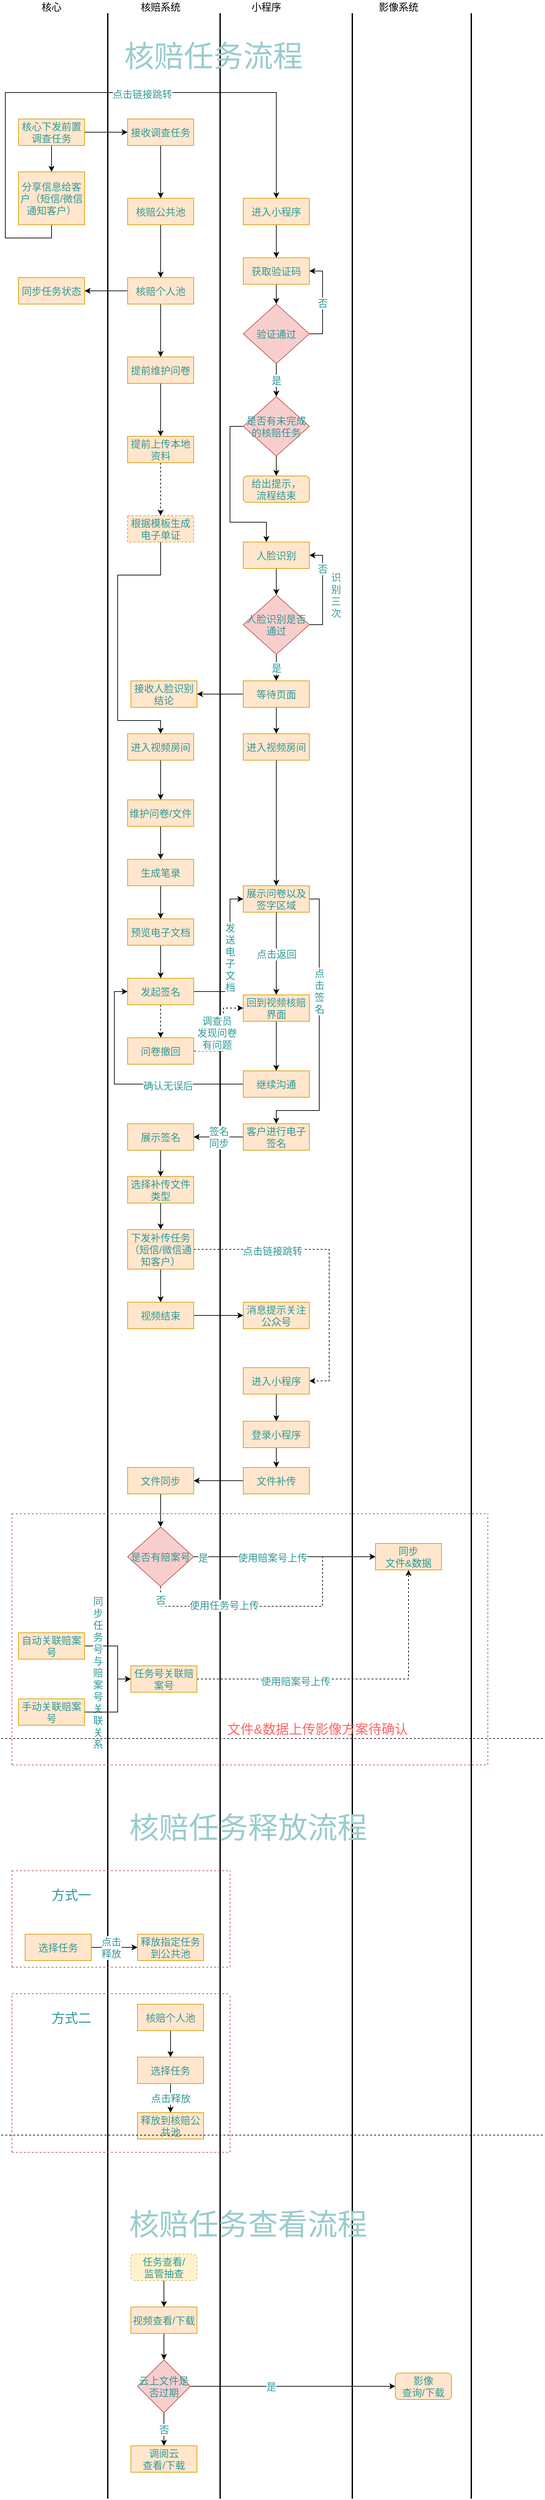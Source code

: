 <mxfile version="13.7.3" type="github">
  <diagram id="Ly79iw2SoE-7QhMTsozO" name="Page-1">
    <mxGraphModel dx="1038" dy="1749" grid="1" gridSize="10" guides="1" tooltips="1" connect="1" arrows="1" fold="1" page="1" pageScale="1" pageWidth="827" pageHeight="1169" math="0" shadow="0">
      <root>
        <mxCell id="0" />
        <mxCell id="1" parent="0" />
        <mxCell id="GM2yUsxoQzqP-vh9OmF--1" value="" style="line;strokeWidth=2;direction=south;html=1;" vertex="1" parent="1">
          <mxGeometry x="160" y="-920" width="10" height="3760" as="geometry" />
        </mxCell>
        <mxCell id="GM2yUsxoQzqP-vh9OmF--2" value="" style="line;strokeWidth=2;direction=south;html=1;" vertex="1" parent="1">
          <mxGeometry x="330" y="-920" width="10" height="3760" as="geometry" />
        </mxCell>
        <mxCell id="GM2yUsxoQzqP-vh9OmF--3" value="" style="line;strokeWidth=2;direction=south;html=1;" vertex="1" parent="1">
          <mxGeometry x="530" y="-920" width="10" height="3760" as="geometry" />
        </mxCell>
        <mxCell id="GM2yUsxoQzqP-vh9OmF--4" value="" style="line;strokeWidth=2;direction=south;html=1;" vertex="1" parent="1">
          <mxGeometry x="710" y="-920" width="10" height="3760" as="geometry" />
        </mxCell>
        <mxCell id="GM2yUsxoQzqP-vh9OmF--6" value="核心" style="text;html=1;strokeColor=none;fillColor=none;align=center;verticalAlign=middle;whiteSpace=wrap;rounded=0;fontSize=15;" vertex="1" parent="1">
          <mxGeometry x="60" y="-940" width="40" height="20" as="geometry" />
        </mxCell>
        <mxCell id="GM2yUsxoQzqP-vh9OmF--7" value="核赔系统" style="text;html=1;strokeColor=none;fillColor=none;align=center;verticalAlign=middle;whiteSpace=wrap;rounded=0;fontSize=15;" vertex="1" parent="1">
          <mxGeometry x="210" y="-940" width="70" height="20" as="geometry" />
        </mxCell>
        <mxCell id="GM2yUsxoQzqP-vh9OmF--8" value="小程序" style="text;html=1;strokeColor=none;fillColor=none;align=center;verticalAlign=middle;whiteSpace=wrap;rounded=0;fontSize=15;" vertex="1" parent="1">
          <mxGeometry x="370" y="-940" width="70" height="20" as="geometry" />
        </mxCell>
        <mxCell id="GM2yUsxoQzqP-vh9OmF--9" value="影像系统" style="text;html=1;strokeColor=none;fillColor=none;align=center;verticalAlign=middle;whiteSpace=wrap;rounded=0;fontSize=15;" vertex="1" parent="1">
          <mxGeometry x="570" y="-940" width="70" height="20" as="geometry" />
        </mxCell>
        <mxCell id="GM2yUsxoQzqP-vh9OmF--10" value="&lt;span style=&quot;font-size: 45px&quot;&gt;核赔任务流程&lt;/span&gt;" style="text;html=1;strokeColor=none;fillColor=none;align=center;verticalAlign=middle;whiteSpace=wrap;rounded=0;dashed=1;fontSize=15;fontColor=#99CCCC;" vertex="1" parent="1">
          <mxGeometry x="185" y="-900" width="280" height="90" as="geometry" />
        </mxCell>
        <mxCell id="GM2yUsxoQzqP-vh9OmF--14" style="edgeStyle=orthogonalEdgeStyle;rounded=0;orthogonalLoop=1;jettySize=auto;html=1;exitX=1;exitY=0.5;exitDx=0;exitDy=0;entryX=0;entryY=0.5;entryDx=0;entryDy=0;fontSize=15;" edge="1" parent="1" source="GM2yUsxoQzqP-vh9OmF--15" target="GM2yUsxoQzqP-vh9OmF--16">
          <mxGeometry relative="1" as="geometry" />
        </mxCell>
        <mxCell id="GM2yUsxoQzqP-vh9OmF--18" style="edgeStyle=orthogonalEdgeStyle;rounded=0;orthogonalLoop=1;jettySize=auto;html=1;exitX=0.5;exitY=1;exitDx=0;exitDy=0;" edge="1" parent="1" source="GM2yUsxoQzqP-vh9OmF--15">
          <mxGeometry relative="1" as="geometry">
            <mxPoint x="80" y="-680" as="targetPoint" />
          </mxGeometry>
        </mxCell>
        <mxCell id="GM2yUsxoQzqP-vh9OmF--15" value="核心下发前置调查任务" style="rounded=0;whiteSpace=wrap;html=1;fontSize=15;fillColor=#ffe6cc;strokeColor=#d79b00;labelBackgroundColor=none;fontColor=#339999;" vertex="1" parent="1">
          <mxGeometry x="30" y="-760" width="100" height="40" as="geometry" />
        </mxCell>
        <mxCell id="GM2yUsxoQzqP-vh9OmF--43" style="edgeStyle=orthogonalEdgeStyle;rounded=0;orthogonalLoop=1;jettySize=auto;html=1;exitX=0.5;exitY=1;exitDx=0;exitDy=0;entryX=0.5;entryY=0;entryDx=0;entryDy=0;fontSize=15;fontColor=#339999;" edge="1" parent="1" source="GM2yUsxoQzqP-vh9OmF--16" target="GM2yUsxoQzqP-vh9OmF--42">
          <mxGeometry relative="1" as="geometry" />
        </mxCell>
        <mxCell id="GM2yUsxoQzqP-vh9OmF--16" value="接收调查任务" style="rounded=0;whiteSpace=wrap;html=1;fontSize=15;fillColor=#ffe6cc;strokeColor=#d79b00;fontColor=#339999;" vertex="1" parent="1">
          <mxGeometry x="195" y="-760" width="100" height="40" as="geometry" />
        </mxCell>
        <mxCell id="GM2yUsxoQzqP-vh9OmF--95" style="edgeStyle=orthogonalEdgeStyle;rounded=0;orthogonalLoop=1;jettySize=auto;html=1;exitX=0.5;exitY=1;exitDx=0;exitDy=0;entryX=0.5;entryY=0;entryDx=0;entryDy=0;fontSize=15;fontColor=#339999;" edge="1" parent="1" source="GM2yUsxoQzqP-vh9OmF--19" target="GM2yUsxoQzqP-vh9OmF--20">
          <mxGeometry relative="1" as="geometry">
            <Array as="points">
              <mxPoint x="80" y="-580" />
              <mxPoint x="10" y="-580" />
              <mxPoint x="10" y="-800" />
              <mxPoint x="420" y="-800" />
            </Array>
          </mxGeometry>
        </mxCell>
        <mxCell id="GM2yUsxoQzqP-vh9OmF--98" value="点击链接跳转" style="edgeLabel;html=1;align=center;verticalAlign=middle;resizable=0;points=[];fontSize=15;fontColor=#339999;" vertex="1" connectable="0" parent="GM2yUsxoQzqP-vh9OmF--95">
          <mxGeometry x="0.174" y="-2" relative="1" as="geometry">
            <mxPoint as="offset" />
          </mxGeometry>
        </mxCell>
        <mxCell id="GM2yUsxoQzqP-vh9OmF--19" value="分享信息给客户（短信/微信通知客户）" style="rounded=0;whiteSpace=wrap;html=1;fontSize=15;fillColor=#ffe6cc;strokeColor=#d79b00;labelBackgroundColor=none;fontColor=#339999;" vertex="1" parent="1">
          <mxGeometry x="30" y="-680" width="100" height="80" as="geometry" />
        </mxCell>
        <mxCell id="GM2yUsxoQzqP-vh9OmF--23" style="edgeStyle=orthogonalEdgeStyle;rounded=0;orthogonalLoop=1;jettySize=auto;html=1;exitX=0.5;exitY=1;exitDx=0;exitDy=0;entryX=0.5;entryY=0;entryDx=0;entryDy=0;fontColor=#339999;" edge="1" parent="1" source="GM2yUsxoQzqP-vh9OmF--20" target="GM2yUsxoQzqP-vh9OmF--22">
          <mxGeometry relative="1" as="geometry" />
        </mxCell>
        <mxCell id="GM2yUsxoQzqP-vh9OmF--20" value="进入小程序" style="rounded=0;whiteSpace=wrap;html=1;fontSize=15;fillColor=#ffe6cc;strokeColor=#d79b00;fontColor=#339999;" vertex="1" parent="1">
          <mxGeometry x="370" y="-640" width="100" height="40" as="geometry" />
        </mxCell>
        <mxCell id="GM2yUsxoQzqP-vh9OmF--25" style="edgeStyle=orthogonalEdgeStyle;rounded=0;orthogonalLoop=1;jettySize=auto;html=1;exitX=0.5;exitY=1;exitDx=0;exitDy=0;entryX=0.5;entryY=0;entryDx=0;entryDy=0;fontColor=#339999;" edge="1" parent="1" source="GM2yUsxoQzqP-vh9OmF--22" target="GM2yUsxoQzqP-vh9OmF--24">
          <mxGeometry relative="1" as="geometry" />
        </mxCell>
        <mxCell id="GM2yUsxoQzqP-vh9OmF--22" value="获取验证码" style="rounded=0;whiteSpace=wrap;html=1;fontSize=15;fillColor=#ffe6cc;strokeColor=#d79b00;fontColor=#339999;" vertex="1" parent="1">
          <mxGeometry x="370" y="-550" width="100" height="40" as="geometry" />
        </mxCell>
        <mxCell id="GM2yUsxoQzqP-vh9OmF--26" value="否" style="edgeStyle=orthogonalEdgeStyle;rounded=0;orthogonalLoop=1;jettySize=auto;html=1;exitX=1;exitY=0.5;exitDx=0;exitDy=0;entryX=1;entryY=0.5;entryDx=0;entryDy=0;fontColor=#339999;fontSize=15;" edge="1" parent="1" source="GM2yUsxoQzqP-vh9OmF--24" target="GM2yUsxoQzqP-vh9OmF--22">
          <mxGeometry relative="1" as="geometry" />
        </mxCell>
        <mxCell id="GM2yUsxoQzqP-vh9OmF--28" value="是" style="edgeStyle=orthogonalEdgeStyle;rounded=0;orthogonalLoop=1;jettySize=auto;html=1;exitX=0.5;exitY=1;exitDx=0;exitDy=0;fontSize=15;fontColor=#339999;" edge="1" parent="1" source="GM2yUsxoQzqP-vh9OmF--24" target="GM2yUsxoQzqP-vh9OmF--27">
          <mxGeometry relative="1" as="geometry" />
        </mxCell>
        <mxCell id="GM2yUsxoQzqP-vh9OmF--24" value="&lt;span style=&quot;font-size: 15px&quot;&gt;验证通过&lt;/span&gt;" style="rhombus;whiteSpace=wrap;html=1;fillColor=#f8cecc;strokeColor=#b85450;fontColor=#339999;" vertex="1" parent="1">
          <mxGeometry x="370" y="-480" width="100" height="90" as="geometry" />
        </mxCell>
        <mxCell id="GM2yUsxoQzqP-vh9OmF--32" style="edgeStyle=orthogonalEdgeStyle;rounded=0;orthogonalLoop=1;jettySize=auto;html=1;exitX=0.5;exitY=1;exitDx=0;exitDy=0;entryX=0.5;entryY=0;entryDx=0;entryDy=0;fontSize=15;fontColor=#339999;" edge="1" parent="1" source="GM2yUsxoQzqP-vh9OmF--27" target="GM2yUsxoQzqP-vh9OmF--31">
          <mxGeometry relative="1" as="geometry" />
        </mxCell>
        <mxCell id="GM2yUsxoQzqP-vh9OmF--34" style="edgeStyle=orthogonalEdgeStyle;rounded=0;orthogonalLoop=1;jettySize=auto;html=1;exitX=0;exitY=0.5;exitDx=0;exitDy=0;fontSize=15;fontColor=#339999;" edge="1" parent="1" source="GM2yUsxoQzqP-vh9OmF--27" target="GM2yUsxoQzqP-vh9OmF--33">
          <mxGeometry relative="1" as="geometry">
            <Array as="points">
              <mxPoint x="350" y="-295" />
              <mxPoint x="350" y="-150" />
              <mxPoint x="405" y="-150" />
            </Array>
          </mxGeometry>
        </mxCell>
        <mxCell id="GM2yUsxoQzqP-vh9OmF--27" value="&lt;span style=&quot;font-size: 15px&quot;&gt;是否有未完成的核赔任务&lt;/span&gt;" style="rhombus;whiteSpace=wrap;html=1;fillColor=#f8cecc;strokeColor=#b85450;fontColor=#339999;" vertex="1" parent="1">
          <mxGeometry x="370" y="-340" width="100" height="90" as="geometry" />
        </mxCell>
        <mxCell id="GM2yUsxoQzqP-vh9OmF--31" value="给出提示，&lt;br&gt;流程结束" style="rounded=1;whiteSpace=wrap;html=1;fontSize=15;fillColor=#ffe6cc;strokeColor=#d79b00;fontColor=#339999;" vertex="1" parent="1">
          <mxGeometry x="370" y="-220" width="100" height="40" as="geometry" />
        </mxCell>
        <mxCell id="GM2yUsxoQzqP-vh9OmF--37" style="edgeStyle=orthogonalEdgeStyle;rounded=0;orthogonalLoop=1;jettySize=auto;html=1;exitX=0.5;exitY=1;exitDx=0;exitDy=0;fontSize=15;fontColor=#339999;" edge="1" parent="1" source="GM2yUsxoQzqP-vh9OmF--33" target="GM2yUsxoQzqP-vh9OmF--35">
          <mxGeometry relative="1" as="geometry" />
        </mxCell>
        <mxCell id="GM2yUsxoQzqP-vh9OmF--33" value="人脸识别" style="rounded=0;whiteSpace=wrap;html=1;fontSize=15;fillColor=#ffe6cc;strokeColor=#d79b00;fontColor=#339999;" vertex="1" parent="1">
          <mxGeometry x="370" y="-120" width="100" height="40" as="geometry" />
        </mxCell>
        <mxCell id="GM2yUsxoQzqP-vh9OmF--36" value="识&lt;br&gt;别&lt;br&gt;三&lt;br&gt;次" style="edgeStyle=orthogonalEdgeStyle;rounded=0;orthogonalLoop=1;jettySize=auto;html=1;exitX=1;exitY=0.5;exitDx=0;exitDy=0;entryX=1;entryY=0.5;entryDx=0;entryDy=0;fontSize=15;fontColor=#339999;" edge="1" parent="1" source="GM2yUsxoQzqP-vh9OmF--35" target="GM2yUsxoQzqP-vh9OmF--33">
          <mxGeometry x="-0.103" y="-20" relative="1" as="geometry">
            <mxPoint as="offset" />
          </mxGeometry>
        </mxCell>
        <mxCell id="GM2yUsxoQzqP-vh9OmF--187" value="否" style="edgeLabel;html=1;align=center;verticalAlign=middle;resizable=0;points=[];fontSize=15;fontColor=#339999;" vertex="1" connectable="0" parent="GM2yUsxoQzqP-vh9OmF--36">
          <mxGeometry x="0.266" relative="1" as="geometry">
            <mxPoint y="-13" as="offset" />
          </mxGeometry>
        </mxCell>
        <mxCell id="GM2yUsxoQzqP-vh9OmF--39" value="是" style="edgeStyle=orthogonalEdgeStyle;rounded=0;orthogonalLoop=1;jettySize=auto;html=1;exitX=0.5;exitY=1;exitDx=0;exitDy=0;entryX=0.5;entryY=0;entryDx=0;entryDy=0;fontSize=15;fontColor=#339999;" edge="1" parent="1" source="GM2yUsxoQzqP-vh9OmF--35" target="GM2yUsxoQzqP-vh9OmF--38">
          <mxGeometry relative="1" as="geometry" />
        </mxCell>
        <mxCell id="GM2yUsxoQzqP-vh9OmF--35" value="&lt;span style=&quot;font-size: 15px&quot;&gt;人脸识别是否通过&lt;/span&gt;" style="rhombus;whiteSpace=wrap;html=1;fillColor=#f8cecc;strokeColor=#b85450;fontColor=#339999;" vertex="1" parent="1">
          <mxGeometry x="370" y="-40" width="100" height="90" as="geometry" />
        </mxCell>
        <mxCell id="GM2yUsxoQzqP-vh9OmF--41" style="edgeStyle=orthogonalEdgeStyle;rounded=0;orthogonalLoop=1;jettySize=auto;html=1;exitX=0.5;exitY=1;exitDx=0;exitDy=0;entryX=0.5;entryY=0;entryDx=0;entryDy=0;fontSize=15;fontColor=#339999;" edge="1" parent="1" source="GM2yUsxoQzqP-vh9OmF--38" target="GM2yUsxoQzqP-vh9OmF--40">
          <mxGeometry relative="1" as="geometry" />
        </mxCell>
        <mxCell id="GM2yUsxoQzqP-vh9OmF--189" style="edgeStyle=orthogonalEdgeStyle;rounded=0;orthogonalLoop=1;jettySize=auto;html=1;exitX=0;exitY=0.5;exitDx=0;exitDy=0;entryX=1;entryY=0.5;entryDx=0;entryDy=0;fontSize=15;fontColor=#339999;" edge="1" parent="1" source="GM2yUsxoQzqP-vh9OmF--38" target="GM2yUsxoQzqP-vh9OmF--188">
          <mxGeometry relative="1" as="geometry" />
        </mxCell>
        <mxCell id="GM2yUsxoQzqP-vh9OmF--38" value="等待页面" style="rounded=0;whiteSpace=wrap;html=1;fontSize=15;fillColor=#ffe6cc;strokeColor=#d79b00;fontColor=#339999;" vertex="1" parent="1">
          <mxGeometry x="370" y="90" width="100" height="40" as="geometry" />
        </mxCell>
        <mxCell id="GM2yUsxoQzqP-vh9OmF--70" style="edgeStyle=orthogonalEdgeStyle;rounded=0;orthogonalLoop=1;jettySize=auto;html=1;exitX=0.5;exitY=1;exitDx=0;exitDy=0;fontSize=15;fontColor=#339999;" edge="1" parent="1" source="GM2yUsxoQzqP-vh9OmF--40" target="GM2yUsxoQzqP-vh9OmF--68">
          <mxGeometry relative="1" as="geometry" />
        </mxCell>
        <mxCell id="GM2yUsxoQzqP-vh9OmF--40" value="进入视频房间" style="rounded=0;whiteSpace=wrap;html=1;fontSize=15;fillColor=#ffe6cc;strokeColor=#d79b00;fontColor=#339999;" vertex="1" parent="1">
          <mxGeometry x="370" y="170" width="100" height="40" as="geometry" />
        </mxCell>
        <mxCell id="GM2yUsxoQzqP-vh9OmF--46" style="edgeStyle=orthogonalEdgeStyle;rounded=0;orthogonalLoop=1;jettySize=auto;html=1;exitX=0.5;exitY=1;exitDx=0;exitDy=0;entryX=0.5;entryY=0;entryDx=0;entryDy=0;fontSize=15;fontColor=#339999;" edge="1" parent="1" source="GM2yUsxoQzqP-vh9OmF--42" target="GM2yUsxoQzqP-vh9OmF--44">
          <mxGeometry relative="1" as="geometry" />
        </mxCell>
        <mxCell id="GM2yUsxoQzqP-vh9OmF--42" value="核赔公共池" style="rounded=0;whiteSpace=wrap;html=1;fontSize=15;fillColor=#ffe6cc;strokeColor=#d79b00;fontColor=#339999;" vertex="1" parent="1">
          <mxGeometry x="195" y="-640" width="100" height="40" as="geometry" />
        </mxCell>
        <mxCell id="GM2yUsxoQzqP-vh9OmF--49" style="edgeStyle=orthogonalEdgeStyle;rounded=0;orthogonalLoop=1;jettySize=auto;html=1;exitX=0.5;exitY=1;exitDx=0;exitDy=0;entryX=0.5;entryY=0;entryDx=0;entryDy=0;fontSize=15;fontColor=#339999;" edge="1" parent="1" source="GM2yUsxoQzqP-vh9OmF--44" target="GM2yUsxoQzqP-vh9OmF--48">
          <mxGeometry relative="1" as="geometry" />
        </mxCell>
        <mxCell id="GM2yUsxoQzqP-vh9OmF--147" style="edgeStyle=orthogonalEdgeStyle;rounded=0;orthogonalLoop=1;jettySize=auto;html=1;exitX=0;exitY=0.5;exitDx=0;exitDy=0;entryX=1;entryY=0.5;entryDx=0;entryDy=0;fontSize=15;fontColor=#FF6666;" edge="1" parent="1" source="GM2yUsxoQzqP-vh9OmF--44" target="GM2yUsxoQzqP-vh9OmF--146">
          <mxGeometry relative="1" as="geometry" />
        </mxCell>
        <mxCell id="GM2yUsxoQzqP-vh9OmF--44" value="核赔个人池" style="rounded=0;whiteSpace=wrap;html=1;fontSize=15;fillColor=#ffe6cc;strokeColor=#d79b00;fontColor=#339999;" vertex="1" parent="1">
          <mxGeometry x="195" y="-520" width="100" height="40" as="geometry" />
        </mxCell>
        <mxCell id="GM2yUsxoQzqP-vh9OmF--51" style="edgeStyle=orthogonalEdgeStyle;rounded=0;orthogonalLoop=1;jettySize=auto;html=1;exitX=0.5;exitY=1;exitDx=0;exitDy=0;entryX=0.5;entryY=0;entryDx=0;entryDy=0;fontSize=15;fontColor=#339999;" edge="1" parent="1" source="GM2yUsxoQzqP-vh9OmF--48" target="GM2yUsxoQzqP-vh9OmF--50">
          <mxGeometry relative="1" as="geometry" />
        </mxCell>
        <mxCell id="GM2yUsxoQzqP-vh9OmF--48" value="提前维护问卷" style="rounded=0;whiteSpace=wrap;html=1;fontSize=15;fillColor=#ffe6cc;strokeColor=#d79b00;fontColor=#339999;" vertex="1" parent="1">
          <mxGeometry x="195" y="-400" width="100" height="40" as="geometry" />
        </mxCell>
        <mxCell id="GM2yUsxoQzqP-vh9OmF--53" style="edgeStyle=orthogonalEdgeStyle;rounded=0;orthogonalLoop=1;jettySize=auto;html=1;exitX=0.5;exitY=1;exitDx=0;exitDy=0;entryX=0.5;entryY=0;entryDx=0;entryDy=0;fontSize=15;fontColor=#339999;dashed=1;" edge="1" parent="1" source="GM2yUsxoQzqP-vh9OmF--50" target="GM2yUsxoQzqP-vh9OmF--52">
          <mxGeometry relative="1" as="geometry" />
        </mxCell>
        <mxCell id="GM2yUsxoQzqP-vh9OmF--50" value="提前上传本地资料" style="rounded=0;whiteSpace=wrap;html=1;fontSize=15;fillColor=#ffe6cc;strokeColor=#d79b00;fontColor=#339999;" vertex="1" parent="1">
          <mxGeometry x="195" y="-280" width="100" height="40" as="geometry" />
        </mxCell>
        <mxCell id="GM2yUsxoQzqP-vh9OmF--190" style="edgeStyle=orthogonalEdgeStyle;rounded=0;orthogonalLoop=1;jettySize=auto;html=1;exitX=0.5;exitY=1;exitDx=0;exitDy=0;entryX=0.5;entryY=0;entryDx=0;entryDy=0;fontSize=15;fontColor=#339999;" edge="1" parent="1" source="GM2yUsxoQzqP-vh9OmF--52" target="GM2yUsxoQzqP-vh9OmF--56">
          <mxGeometry relative="1" as="geometry">
            <Array as="points">
              <mxPoint x="245" y="-70" />
              <mxPoint x="180" y="-70" />
              <mxPoint x="180" y="150" />
              <mxPoint x="245" y="150" />
            </Array>
          </mxGeometry>
        </mxCell>
        <mxCell id="GM2yUsxoQzqP-vh9OmF--52" value="根据模板生成电子单证" style="rounded=0;whiteSpace=wrap;html=1;fontSize=15;fillColor=#ffe6cc;strokeColor=#d79b00;fontColor=#339999;dashed=1;" vertex="1" parent="1">
          <mxGeometry x="195" y="-160" width="100" height="40" as="geometry" />
        </mxCell>
        <mxCell id="GM2yUsxoQzqP-vh9OmF--60" style="edgeStyle=orthogonalEdgeStyle;rounded=0;orthogonalLoop=1;jettySize=auto;html=1;exitX=0.5;exitY=1;exitDx=0;exitDy=0;entryX=0.5;entryY=0;entryDx=0;entryDy=0;fontSize=15;fontColor=#339999;" edge="1" parent="1" source="GM2yUsxoQzqP-vh9OmF--56" target="GM2yUsxoQzqP-vh9OmF--59">
          <mxGeometry relative="1" as="geometry" />
        </mxCell>
        <mxCell id="GM2yUsxoQzqP-vh9OmF--56" value="进入视频房间" style="rounded=0;whiteSpace=wrap;html=1;fontSize=15;fillColor=#ffe6cc;strokeColor=#d79b00;fontColor=#339999;" vertex="1" parent="1">
          <mxGeometry x="195" y="170" width="100" height="40" as="geometry" />
        </mxCell>
        <mxCell id="GM2yUsxoQzqP-vh9OmF--71" style="edgeStyle=orthogonalEdgeStyle;rounded=0;orthogonalLoop=1;jettySize=auto;html=1;exitX=0.5;exitY=1;exitDx=0;exitDy=0;entryX=0.5;entryY=0;entryDx=0;entryDy=0;fontSize=15;fontColor=#339999;" edge="1" parent="1" source="GM2yUsxoQzqP-vh9OmF--59" target="GM2yUsxoQzqP-vh9OmF--62">
          <mxGeometry relative="1" as="geometry" />
        </mxCell>
        <mxCell id="GM2yUsxoQzqP-vh9OmF--59" value="维护问卷/文件" style="rounded=0;whiteSpace=wrap;html=1;fontSize=15;fillColor=#ffe6cc;strokeColor=#d79b00;fontColor=#339999;" vertex="1" parent="1">
          <mxGeometry x="195" y="270" width="100" height="40" as="geometry" />
        </mxCell>
        <mxCell id="GM2yUsxoQzqP-vh9OmF--65" style="edgeStyle=orthogonalEdgeStyle;rounded=0;orthogonalLoop=1;jettySize=auto;html=1;exitX=0.5;exitY=1;exitDx=0;exitDy=0;entryX=0.5;entryY=0;entryDx=0;entryDy=0;fontSize=15;fontColor=#339999;" edge="1" parent="1" source="GM2yUsxoQzqP-vh9OmF--62" target="GM2yUsxoQzqP-vh9OmF--64">
          <mxGeometry relative="1" as="geometry" />
        </mxCell>
        <mxCell id="GM2yUsxoQzqP-vh9OmF--62" value="生成笔录" style="rounded=0;whiteSpace=wrap;html=1;fontSize=15;fillColor=#ffe6cc;strokeColor=#d79b00;fontColor=#339999;" vertex="1" parent="1">
          <mxGeometry x="195" y="360" width="100" height="40" as="geometry" />
        </mxCell>
        <mxCell id="GM2yUsxoQzqP-vh9OmF--67" style="edgeStyle=orthogonalEdgeStyle;rounded=0;orthogonalLoop=1;jettySize=auto;html=1;exitX=0.5;exitY=1;exitDx=0;exitDy=0;entryX=0.5;entryY=0;entryDx=0;entryDy=0;fontSize=15;fontColor=#339999;" edge="1" parent="1" source="GM2yUsxoQzqP-vh9OmF--64" target="GM2yUsxoQzqP-vh9OmF--66">
          <mxGeometry relative="1" as="geometry" />
        </mxCell>
        <mxCell id="GM2yUsxoQzqP-vh9OmF--64" value="预览电子文档" style="rounded=0;whiteSpace=wrap;html=1;fontSize=15;fillColor=#ffe6cc;strokeColor=#d79b00;fontColor=#339999;" vertex="1" parent="1">
          <mxGeometry x="195" y="450" width="100" height="40" as="geometry" />
        </mxCell>
        <mxCell id="GM2yUsxoQzqP-vh9OmF--79" style="edgeStyle=orthogonalEdgeStyle;rounded=0;orthogonalLoop=1;jettySize=auto;html=1;exitX=0.5;exitY=1;exitDx=0;exitDy=0;entryX=0.5;entryY=0;entryDx=0;entryDy=0;dashed=1;fontSize=15;fontColor=#339999;" edge="1" parent="1" source="GM2yUsxoQzqP-vh9OmF--66" target="GM2yUsxoQzqP-vh9OmF--78">
          <mxGeometry relative="1" as="geometry" />
        </mxCell>
        <mxCell id="GM2yUsxoQzqP-vh9OmF--80" value="发&lt;br&gt;送&lt;br&gt;电&lt;br&gt;子&lt;br&gt;文&lt;br&gt;档" style="edgeStyle=orthogonalEdgeStyle;rounded=0;orthogonalLoop=1;jettySize=auto;html=1;exitX=1;exitY=0.5;exitDx=0;exitDy=0;entryX=0;entryY=0.5;entryDx=0;entryDy=0;fontSize=15;fontColor=#339999;" edge="1" parent="1" source="GM2yUsxoQzqP-vh9OmF--66" target="GM2yUsxoQzqP-vh9OmF--68">
          <mxGeometry relative="1" as="geometry">
            <Array as="points">
              <mxPoint x="350" y="560" />
              <mxPoint x="350" y="420" />
            </Array>
          </mxGeometry>
        </mxCell>
        <mxCell id="GM2yUsxoQzqP-vh9OmF--66" value="发起签名" style="rounded=0;whiteSpace=wrap;html=1;fontSize=15;fillColor=#ffe6cc;strokeColor=#d79b00;fontColor=#339999;" vertex="1" parent="1">
          <mxGeometry x="195" y="540" width="100" height="40" as="geometry" />
        </mxCell>
        <mxCell id="GM2yUsxoQzqP-vh9OmF--73" value="点击返回" style="edgeStyle=orthogonalEdgeStyle;rounded=0;orthogonalLoop=1;jettySize=auto;html=1;entryX=0.5;entryY=0;entryDx=0;entryDy=0;fontSize=15;fontColor=#339999;" edge="1" parent="1" source="GM2yUsxoQzqP-vh9OmF--68" target="GM2yUsxoQzqP-vh9OmF--72">
          <mxGeometry relative="1" as="geometry" />
        </mxCell>
        <mxCell id="GM2yUsxoQzqP-vh9OmF--85" style="edgeStyle=orthogonalEdgeStyle;rounded=0;orthogonalLoop=1;jettySize=auto;html=1;exitX=1;exitY=0.5;exitDx=0;exitDy=0;entryX=0.5;entryY=0;entryDx=0;entryDy=0;fontSize=15;fontColor=#339999;" edge="1" parent="1" source="GM2yUsxoQzqP-vh9OmF--68" target="GM2yUsxoQzqP-vh9OmF--84">
          <mxGeometry relative="1" as="geometry">
            <Array as="points">
              <mxPoint x="485" y="420" />
              <mxPoint x="485" y="740" />
              <mxPoint x="420" y="740" />
            </Array>
          </mxGeometry>
        </mxCell>
        <mxCell id="GM2yUsxoQzqP-vh9OmF--86" value="点&lt;br&gt;击&lt;br&gt;签&lt;br&gt;名" style="edgeLabel;html=1;align=center;verticalAlign=middle;resizable=0;points=[];fontSize=15;fontColor=#339999;" vertex="1" connectable="0" parent="GM2yUsxoQzqP-vh9OmF--85">
          <mxGeometry x="-0.268" relative="1" as="geometry">
            <mxPoint as="offset" />
          </mxGeometry>
        </mxCell>
        <mxCell id="GM2yUsxoQzqP-vh9OmF--68" value="展示问卷以及签字区域" style="rounded=0;whiteSpace=wrap;html=1;fontSize=15;fillColor=#ffe6cc;strokeColor=#d79b00;fontColor=#339999;" vertex="1" parent="1">
          <mxGeometry x="370" y="400" width="100" height="40" as="geometry" />
        </mxCell>
        <mxCell id="GM2yUsxoQzqP-vh9OmF--75" style="edgeStyle=orthogonalEdgeStyle;rounded=0;orthogonalLoop=1;jettySize=auto;html=1;exitX=0.5;exitY=1;exitDx=0;exitDy=0;fontSize=15;fontColor=#339999;" edge="1" parent="1" source="GM2yUsxoQzqP-vh9OmF--72" target="GM2yUsxoQzqP-vh9OmF--74">
          <mxGeometry relative="1" as="geometry" />
        </mxCell>
        <mxCell id="GM2yUsxoQzqP-vh9OmF--72" value="回到视频核赔界面" style="rounded=0;whiteSpace=wrap;html=1;fontSize=15;fillColor=#ffe6cc;strokeColor=#d79b00;fontColor=#339999;" vertex="1" parent="1">
          <mxGeometry x="370" y="565" width="100" height="40" as="geometry" />
        </mxCell>
        <mxCell id="GM2yUsxoQzqP-vh9OmF--82" style="edgeStyle=orthogonalEdgeStyle;rounded=0;orthogonalLoop=1;jettySize=auto;html=1;exitX=0;exitY=0.5;exitDx=0;exitDy=0;entryX=0;entryY=0.5;entryDx=0;entryDy=0;fontSize=15;fontColor=#339999;" edge="1" parent="1" source="GM2yUsxoQzqP-vh9OmF--74" target="GM2yUsxoQzqP-vh9OmF--66">
          <mxGeometry relative="1" as="geometry" />
        </mxCell>
        <mxCell id="GM2yUsxoQzqP-vh9OmF--83" value="确认无误后" style="edgeLabel;html=1;align=center;verticalAlign=middle;resizable=0;points=[];fontSize=15;fontColor=#339999;" vertex="1" connectable="0" parent="GM2yUsxoQzqP-vh9OmF--82">
          <mxGeometry x="-0.354" y="2" relative="1" as="geometry">
            <mxPoint as="offset" />
          </mxGeometry>
        </mxCell>
        <mxCell id="GM2yUsxoQzqP-vh9OmF--74" value="继续沟通" style="rounded=0;whiteSpace=wrap;html=1;fontSize=15;fillColor=#ffe6cc;strokeColor=#d79b00;fontColor=#339999;" vertex="1" parent="1">
          <mxGeometry x="370" y="680" width="100" height="40" as="geometry" />
        </mxCell>
        <mxCell id="GM2yUsxoQzqP-vh9OmF--81" value="调查员&lt;br&gt;发现问卷&lt;br&gt;有问题" style="edgeStyle=orthogonalEdgeStyle;rounded=0;orthogonalLoop=1;jettySize=auto;html=1;exitX=1;exitY=0.5;exitDx=0;exitDy=0;entryX=0;entryY=0.5;entryDx=0;entryDy=0;dashed=1;fontSize=15;fontColor=#339999;" edge="1" parent="1" source="GM2yUsxoQzqP-vh9OmF--78" target="GM2yUsxoQzqP-vh9OmF--72">
          <mxGeometry x="0.04" y="10" relative="1" as="geometry">
            <Array as="points">
              <mxPoint x="340" y="650" />
              <mxPoint x="340" y="585" />
            </Array>
            <mxPoint as="offset" />
          </mxGeometry>
        </mxCell>
        <mxCell id="GM2yUsxoQzqP-vh9OmF--78" value="问卷撤回" style="rounded=0;whiteSpace=wrap;html=1;fontSize=15;fillColor=#ffe6cc;strokeColor=#d79b00;fontColor=#339999;" vertex="1" parent="1">
          <mxGeometry x="195" y="630" width="100" height="40" as="geometry" />
        </mxCell>
        <mxCell id="GM2yUsxoQzqP-vh9OmF--88" value="签名&lt;br&gt;同步" style="edgeStyle=orthogonalEdgeStyle;rounded=0;orthogonalLoop=1;jettySize=auto;html=1;exitX=0;exitY=0.5;exitDx=0;exitDy=0;entryX=1;entryY=0.5;entryDx=0;entryDy=0;fontSize=15;fontColor=#339999;" edge="1" parent="1" source="GM2yUsxoQzqP-vh9OmF--84" target="GM2yUsxoQzqP-vh9OmF--87">
          <mxGeometry relative="1" as="geometry" />
        </mxCell>
        <mxCell id="GM2yUsxoQzqP-vh9OmF--84" value="客户进行电子签名" style="rounded=0;whiteSpace=wrap;html=1;fontSize=15;fillColor=#ffe6cc;strokeColor=#d79b00;fontColor=#339999;" vertex="1" parent="1">
          <mxGeometry x="370" y="760" width="100" height="40" as="geometry" />
        </mxCell>
        <mxCell id="GM2yUsxoQzqP-vh9OmF--90" style="edgeStyle=orthogonalEdgeStyle;rounded=0;orthogonalLoop=1;jettySize=auto;html=1;exitX=0.5;exitY=1;exitDx=0;exitDy=0;entryX=0.5;entryY=0;entryDx=0;entryDy=0;fontSize=15;fontColor=#339999;" edge="1" parent="1" source="GM2yUsxoQzqP-vh9OmF--87" target="GM2yUsxoQzqP-vh9OmF--89">
          <mxGeometry relative="1" as="geometry" />
        </mxCell>
        <mxCell id="GM2yUsxoQzqP-vh9OmF--87" value="展示签名" style="rounded=0;whiteSpace=wrap;html=1;fontSize=15;fillColor=#ffe6cc;strokeColor=#d79b00;fontColor=#339999;" vertex="1" parent="1">
          <mxGeometry x="195" y="760" width="100" height="40" as="geometry" />
        </mxCell>
        <mxCell id="GM2yUsxoQzqP-vh9OmF--92" style="edgeStyle=orthogonalEdgeStyle;rounded=0;orthogonalLoop=1;jettySize=auto;html=1;exitX=0.5;exitY=1;exitDx=0;exitDy=0;fontSize=15;fontColor=#339999;" edge="1" parent="1" source="GM2yUsxoQzqP-vh9OmF--89" target="GM2yUsxoQzqP-vh9OmF--91">
          <mxGeometry relative="1" as="geometry" />
        </mxCell>
        <mxCell id="GM2yUsxoQzqP-vh9OmF--89" value="选择补传文件类型" style="rounded=0;whiteSpace=wrap;html=1;fontSize=15;fillColor=#ffe6cc;strokeColor=#d79b00;fontColor=#339999;" vertex="1" parent="1">
          <mxGeometry x="195" y="840" width="100" height="40" as="geometry" />
        </mxCell>
        <mxCell id="GM2yUsxoQzqP-vh9OmF--114" style="edgeStyle=orthogonalEdgeStyle;rounded=0;orthogonalLoop=1;jettySize=auto;html=1;exitX=0.5;exitY=1;exitDx=0;exitDy=0;entryX=0.5;entryY=0;entryDx=0;entryDy=0;fontSize=15;fontColor=#339999;" edge="1" parent="1" source="GM2yUsxoQzqP-vh9OmF--91" target="GM2yUsxoQzqP-vh9OmF--113">
          <mxGeometry relative="1" as="geometry" />
        </mxCell>
        <mxCell id="GM2yUsxoQzqP-vh9OmF--195" style="edgeStyle=orthogonalEdgeStyle;rounded=0;orthogonalLoop=1;jettySize=auto;html=1;exitX=1;exitY=0.5;exitDx=0;exitDy=0;fontSize=15;fontColor=#339999;dashed=1;" edge="1" parent="1" source="GM2yUsxoQzqP-vh9OmF--91" target="GM2yUsxoQzqP-vh9OmF--96">
          <mxGeometry relative="1" as="geometry">
            <Array as="points">
              <mxPoint x="500" y="950" />
              <mxPoint x="500" y="1149" />
            </Array>
          </mxGeometry>
        </mxCell>
        <mxCell id="GM2yUsxoQzqP-vh9OmF--196" value="点击链接跳转" style="edgeLabel;html=1;align=center;verticalAlign=middle;resizable=0;points=[];fontSize=15;fontColor=#339999;" vertex="1" connectable="0" parent="GM2yUsxoQzqP-vh9OmF--195">
          <mxGeometry x="-0.451" y="-2" relative="1" as="geometry">
            <mxPoint as="offset" />
          </mxGeometry>
        </mxCell>
        <mxCell id="GM2yUsxoQzqP-vh9OmF--91" value="下发补传任务&lt;br&gt;（短信/微信通知客户）" style="rounded=0;whiteSpace=wrap;html=1;fontSize=15;fillColor=#ffe6cc;strokeColor=#d79b00;fontColor=#339999;" vertex="1" parent="1">
          <mxGeometry x="195" y="920" width="100" height="60" as="geometry" />
        </mxCell>
        <mxCell id="GM2yUsxoQzqP-vh9OmF--101" style="edgeStyle=orthogonalEdgeStyle;rounded=0;orthogonalLoop=1;jettySize=auto;html=1;exitX=0.5;exitY=1;exitDx=0;exitDy=0;entryX=0.5;entryY=0;entryDx=0;entryDy=0;fontSize=15;fontColor=#339999;" edge="1" parent="1" source="GM2yUsxoQzqP-vh9OmF--96" target="GM2yUsxoQzqP-vh9OmF--100">
          <mxGeometry relative="1" as="geometry" />
        </mxCell>
        <mxCell id="GM2yUsxoQzqP-vh9OmF--96" value="进入小程序" style="rounded=0;whiteSpace=wrap;html=1;fontSize=15;fillColor=#ffe6cc;strokeColor=#d79b00;fontColor=#339999;" vertex="1" parent="1">
          <mxGeometry x="370" y="1129" width="100" height="40" as="geometry" />
        </mxCell>
        <mxCell id="GM2yUsxoQzqP-vh9OmF--103" style="edgeStyle=orthogonalEdgeStyle;rounded=0;orthogonalLoop=1;jettySize=auto;html=1;exitX=0.5;exitY=1;exitDx=0;exitDy=0;entryX=0.5;entryY=0;entryDx=0;entryDy=0;fontSize=15;fontColor=#339999;" edge="1" parent="1" source="GM2yUsxoQzqP-vh9OmF--100" target="GM2yUsxoQzqP-vh9OmF--102">
          <mxGeometry relative="1" as="geometry" />
        </mxCell>
        <mxCell id="GM2yUsxoQzqP-vh9OmF--100" value="登录小程序" style="rounded=0;whiteSpace=wrap;html=1;fontSize=15;fillColor=#ffe6cc;strokeColor=#d79b00;fontColor=#339999;" vertex="1" parent="1">
          <mxGeometry x="370" y="1210" width="100" height="40" as="geometry" />
        </mxCell>
        <mxCell id="GM2yUsxoQzqP-vh9OmF--107" style="edgeStyle=orthogonalEdgeStyle;rounded=0;orthogonalLoop=1;jettySize=auto;html=1;exitX=0;exitY=0.5;exitDx=0;exitDy=0;entryX=1;entryY=0.5;entryDx=0;entryDy=0;fontSize=15;fontColor=#339999;" edge="1" parent="1" source="GM2yUsxoQzqP-vh9OmF--102" target="GM2yUsxoQzqP-vh9OmF--106">
          <mxGeometry relative="1" as="geometry" />
        </mxCell>
        <mxCell id="GM2yUsxoQzqP-vh9OmF--102" value="文件补传" style="rounded=0;whiteSpace=wrap;html=1;fontSize=15;fillColor=#ffe6cc;strokeColor=#d79b00;fontColor=#339999;" vertex="1" parent="1">
          <mxGeometry x="370" y="1280" width="100" height="40" as="geometry" />
        </mxCell>
        <mxCell id="GM2yUsxoQzqP-vh9OmF--108" style="edgeStyle=orthogonalEdgeStyle;rounded=0;orthogonalLoop=1;jettySize=auto;html=1;exitX=0.5;exitY=1;exitDx=0;exitDy=0;fontSize=15;fontColor=#339999;" edge="1" parent="1" source="GM2yUsxoQzqP-vh9OmF--106">
          <mxGeometry relative="1" as="geometry">
            <mxPoint x="245" y="1370" as="targetPoint" />
          </mxGeometry>
        </mxCell>
        <mxCell id="GM2yUsxoQzqP-vh9OmF--106" value="文件同步" style="rounded=0;whiteSpace=wrap;html=1;fontSize=15;fillColor=#ffe6cc;strokeColor=#d79b00;fontColor=#339999;" vertex="1" parent="1">
          <mxGeometry x="195" y="1280" width="100" height="40" as="geometry" />
        </mxCell>
        <mxCell id="GM2yUsxoQzqP-vh9OmF--119" style="edgeStyle=orthogonalEdgeStyle;rounded=0;orthogonalLoop=1;jettySize=auto;html=1;exitX=1;exitY=0.5;exitDx=0;exitDy=0;entryX=0;entryY=0.5;entryDx=0;entryDy=0;fontSize=15;fontColor=#339999;" edge="1" parent="1" source="GM2yUsxoQzqP-vh9OmF--109" target="GM2yUsxoQzqP-vh9OmF--118">
          <mxGeometry relative="1" as="geometry" />
        </mxCell>
        <mxCell id="GM2yUsxoQzqP-vh9OmF--123" value="使用赔案号上传" style="edgeLabel;html=1;align=center;verticalAlign=middle;resizable=0;points=[];fontSize=15;fontColor=#339999;" vertex="1" connectable="0" parent="GM2yUsxoQzqP-vh9OmF--119">
          <mxGeometry x="-0.417" y="-1" relative="1" as="geometry">
            <mxPoint x="39" as="offset" />
          </mxGeometry>
        </mxCell>
        <mxCell id="GM2yUsxoQzqP-vh9OmF--133" value="是" style="edgeLabel;html=1;align=center;verticalAlign=middle;resizable=0;points=[];fontSize=15;fontColor=#339999;" vertex="1" connectable="0" parent="GM2yUsxoQzqP-vh9OmF--119">
          <mxGeometry x="-0.897" y="-1" relative="1" as="geometry">
            <mxPoint as="offset" />
          </mxGeometry>
        </mxCell>
        <mxCell id="GM2yUsxoQzqP-vh9OmF--121" value="否" style="edgeStyle=orthogonalEdgeStyle;rounded=0;orthogonalLoop=1;jettySize=auto;html=1;exitX=0.5;exitY=1;exitDx=0;exitDy=0;entryX=0;entryY=0.5;entryDx=0;entryDy=0;dashed=1;fontSize=15;fontColor=#339999;" edge="1" parent="1" source="GM2yUsxoQzqP-vh9OmF--109" target="GM2yUsxoQzqP-vh9OmF--118">
          <mxGeometry x="-0.907" relative="1" as="geometry">
            <Array as="points">
              <mxPoint x="245" y="1490" />
              <mxPoint x="490" y="1490" />
              <mxPoint x="490" y="1415" />
            </Array>
            <mxPoint as="offset" />
          </mxGeometry>
        </mxCell>
        <mxCell id="GM2yUsxoQzqP-vh9OmF--124" value="使用任务号上传" style="edgeLabel;html=1;align=center;verticalAlign=middle;resizable=0;points=[];fontSize=15;fontColor=#339999;" vertex="1" connectable="0" parent="GM2yUsxoQzqP-vh9OmF--121">
          <mxGeometry x="-0.515" y="2" relative="1" as="geometry">
            <mxPoint x="21" as="offset" />
          </mxGeometry>
        </mxCell>
        <mxCell id="GM2yUsxoQzqP-vh9OmF--109" value="&lt;span style=&quot;font-size: 15px&quot;&gt;是否有赔案号&lt;/span&gt;" style="rhombus;whiteSpace=wrap;html=1;fillColor=#f8cecc;strokeColor=#b85450;fontColor=#339999;" vertex="1" parent="1">
          <mxGeometry x="195" y="1370" width="100" height="90" as="geometry" />
        </mxCell>
        <mxCell id="GM2yUsxoQzqP-vh9OmF--194" style="edgeStyle=orthogonalEdgeStyle;rounded=0;orthogonalLoop=1;jettySize=auto;html=1;exitX=1;exitY=0.5;exitDx=0;exitDy=0;entryX=0;entryY=0.5;entryDx=0;entryDy=0;fontSize=15;fontColor=#339999;" edge="1" parent="1" source="GM2yUsxoQzqP-vh9OmF--113" target="GM2yUsxoQzqP-vh9OmF--193">
          <mxGeometry relative="1" as="geometry" />
        </mxCell>
        <mxCell id="GM2yUsxoQzqP-vh9OmF--113" value="视频结束" style="rounded=0;whiteSpace=wrap;html=1;fontSize=15;fillColor=#ffe6cc;strokeColor=#d79b00;fontColor=#339999;" vertex="1" parent="1">
          <mxGeometry x="195" y="1030" width="100" height="40" as="geometry" />
        </mxCell>
        <mxCell id="GM2yUsxoQzqP-vh9OmF--118" value="同步&lt;br&gt;文件&amp;amp;数据" style="rounded=0;whiteSpace=wrap;html=1;fontSize=15;fillColor=#ffe6cc;strokeColor=#d79b00;fontColor=#339999;" vertex="1" parent="1">
          <mxGeometry x="570" y="1395" width="100" height="40" as="geometry" />
        </mxCell>
        <mxCell id="GM2yUsxoQzqP-vh9OmF--129" style="edgeStyle=orthogonalEdgeStyle;rounded=0;orthogonalLoop=1;jettySize=auto;html=1;exitX=1;exitY=0.5;exitDx=0;exitDy=0;entryX=0;entryY=0.5;entryDx=0;entryDy=0;fontSize=15;fontColor=#339999;" edge="1" parent="1" source="GM2yUsxoQzqP-vh9OmF--126" target="GM2yUsxoQzqP-vh9OmF--128">
          <mxGeometry relative="1" as="geometry">
            <Array as="points">
              <mxPoint x="180" y="1550" />
              <mxPoint x="180" y="1600" />
            </Array>
          </mxGeometry>
        </mxCell>
        <mxCell id="GM2yUsxoQzqP-vh9OmF--132" value="同&lt;br&gt;步&lt;br&gt;任&lt;br&gt;务&lt;br&gt;号&lt;br&gt;与&lt;br&gt;赔&lt;br&gt;案&lt;br&gt;号&lt;br&gt;关&lt;br&gt;联&lt;br&gt;关&lt;br&gt;系" style="edgeLabel;html=1;align=center;verticalAlign=middle;resizable=0;points=[];fontSize=15;fontColor=#339999;" vertex="1" connectable="0" parent="GM2yUsxoQzqP-vh9OmF--129">
          <mxGeometry x="-0.18" y="-14" relative="1" as="geometry">
            <mxPoint x="-29" y="26" as="offset" />
          </mxGeometry>
        </mxCell>
        <mxCell id="GM2yUsxoQzqP-vh9OmF--126" value="自动关联赔案号" style="rounded=0;whiteSpace=wrap;html=1;fontSize=15;fillColor=#ffe6cc;strokeColor=#d79b00;labelBackgroundColor=none;fontColor=#339999;" vertex="1" parent="1">
          <mxGeometry x="30" y="1530" width="100" height="40" as="geometry" />
        </mxCell>
        <mxCell id="GM2yUsxoQzqP-vh9OmF--131" style="edgeStyle=orthogonalEdgeStyle;rounded=0;orthogonalLoop=1;jettySize=auto;html=1;exitX=1;exitY=0.5;exitDx=0;exitDy=0;entryX=0;entryY=0.5;entryDx=0;entryDy=0;fontSize=15;fontColor=#339999;" edge="1" parent="1" source="GM2yUsxoQzqP-vh9OmF--127" target="GM2yUsxoQzqP-vh9OmF--128">
          <mxGeometry relative="1" as="geometry">
            <Array as="points">
              <mxPoint x="180" y="1650" />
              <mxPoint x="180" y="1600" />
            </Array>
          </mxGeometry>
        </mxCell>
        <mxCell id="GM2yUsxoQzqP-vh9OmF--127" value="手动关联赔案号" style="rounded=0;whiteSpace=wrap;html=1;fontSize=15;fillColor=#ffe6cc;strokeColor=#d79b00;labelBackgroundColor=none;fontColor=#339999;" vertex="1" parent="1">
          <mxGeometry x="30" y="1630" width="100" height="40" as="geometry" />
        </mxCell>
        <mxCell id="GM2yUsxoQzqP-vh9OmF--134" style="edgeStyle=orthogonalEdgeStyle;rounded=0;orthogonalLoop=1;jettySize=auto;html=1;exitX=1;exitY=0.5;exitDx=0;exitDy=0;fontSize=15;fontColor=#339999;dashed=1;" edge="1" parent="1" source="GM2yUsxoQzqP-vh9OmF--128" target="GM2yUsxoQzqP-vh9OmF--118">
          <mxGeometry relative="1" as="geometry" />
        </mxCell>
        <mxCell id="GM2yUsxoQzqP-vh9OmF--135" value="使用赔案号上传" style="edgeLabel;html=1;align=center;verticalAlign=middle;resizable=0;points=[];fontSize=15;fontColor=#339999;" vertex="1" connectable="0" parent="GM2yUsxoQzqP-vh9OmF--134">
          <mxGeometry x="-0.385" y="-3" relative="1" as="geometry">
            <mxPoint as="offset" />
          </mxGeometry>
        </mxCell>
        <mxCell id="GM2yUsxoQzqP-vh9OmF--128" value="任务号关联赔案号" style="rounded=0;whiteSpace=wrap;html=1;fontSize=15;fillColor=#ffe6cc;strokeColor=#d79b00;labelBackgroundColor=none;fontColor=#339999;" vertex="1" parent="1">
          <mxGeometry x="200" y="1580" width="100" height="40" as="geometry" />
        </mxCell>
        <mxCell id="GM2yUsxoQzqP-vh9OmF--136" value="" style="endArrow=none;dashed=1;html=1;fontSize=15;fontColor=#339999;fillColor=#f8cecc;strokeColor=#b85450;" edge="1" parent="1">
          <mxGeometry width="50" height="50" relative="1" as="geometry">
            <mxPoint x="20" y="1730" as="sourcePoint" />
            <mxPoint x="20" y="1350" as="targetPoint" />
          </mxGeometry>
        </mxCell>
        <mxCell id="GM2yUsxoQzqP-vh9OmF--137" value="" style="endArrow=none;dashed=1;html=1;fontSize=15;fontColor=#339999;fillColor=#f8cecc;strokeColor=#b85450;" edge="1" parent="1">
          <mxGeometry width="50" height="50" relative="1" as="geometry">
            <mxPoint x="20" y="1350" as="sourcePoint" />
            <mxPoint x="740" y="1350" as="targetPoint" />
          </mxGeometry>
        </mxCell>
        <mxCell id="GM2yUsxoQzqP-vh9OmF--138" value="" style="endArrow=none;dashed=1;html=1;fontSize=15;fontColor=#339999;fillColor=#f8cecc;strokeColor=#b85450;" edge="1" parent="1">
          <mxGeometry width="50" height="50" relative="1" as="geometry">
            <mxPoint x="740" y="1730" as="sourcePoint" />
            <mxPoint x="740" y="1350" as="targetPoint" />
          </mxGeometry>
        </mxCell>
        <mxCell id="GM2yUsxoQzqP-vh9OmF--139" value="" style="endArrow=none;dashed=1;html=1;fontSize=15;fontColor=#339999;fillColor=#f8cecc;strokeColor=#b85450;" edge="1" parent="1">
          <mxGeometry width="50" height="50" relative="1" as="geometry">
            <mxPoint x="20" y="1730" as="sourcePoint" />
            <mxPoint x="740" y="1730" as="targetPoint" />
          </mxGeometry>
        </mxCell>
        <mxCell id="GM2yUsxoQzqP-vh9OmF--140" value="&lt;font style=&quot;font-size: 20px&quot;&gt;文件&amp;amp;数据上传影像方案待确认&lt;/font&gt;" style="text;html=1;strokeColor=none;fillColor=none;align=center;verticalAlign=middle;whiteSpace=wrap;rounded=0;dashed=1;fontSize=15;fontColor=#FF6666;" vertex="1" parent="1">
          <mxGeometry x="340" y="1650" width="285" height="50" as="geometry" />
        </mxCell>
        <mxCell id="GM2yUsxoQzqP-vh9OmF--148" value="点击&lt;br&gt;释放" style="edgeStyle=orthogonalEdgeStyle;rounded=0;orthogonalLoop=1;jettySize=auto;html=1;exitX=1;exitY=0.5;exitDx=0;exitDy=0;entryX=0;entryY=0.5;entryDx=0;entryDy=0;fontSize=15;fontColor=#339999;" edge="1" parent="1" source="GM2yUsxoQzqP-vh9OmF--141" target="GM2yUsxoQzqP-vh9OmF--145">
          <mxGeometry x="-0.143" relative="1" as="geometry">
            <mxPoint as="offset" />
          </mxGeometry>
        </mxCell>
        <mxCell id="GM2yUsxoQzqP-vh9OmF--141" value="选择任务" style="rounded=0;whiteSpace=wrap;html=1;fontSize=15;fillColor=#ffe6cc;strokeColor=#d79b00;labelBackgroundColor=none;fontColor=#339999;" vertex="1" parent="1">
          <mxGeometry x="40" y="1986" width="100" height="40" as="geometry" />
        </mxCell>
        <mxCell id="GM2yUsxoQzqP-vh9OmF--144" value="&lt;span style=&quot;font-size: 45px&quot;&gt;核赔任务释放流程&lt;/span&gt;" style="text;html=1;strokeColor=none;fillColor=none;align=center;verticalAlign=middle;whiteSpace=wrap;rounded=0;dashed=1;fontSize=15;fontColor=#99CCCC;" vertex="1" parent="1">
          <mxGeometry x="185" y="1780" width="385" height="90" as="geometry" />
        </mxCell>
        <mxCell id="GM2yUsxoQzqP-vh9OmF--145" value="释放指定任务到公共池" style="rounded=0;whiteSpace=wrap;html=1;fontSize=15;fillColor=#ffe6cc;strokeColor=#d79b00;labelBackgroundColor=none;fontColor=#339999;" vertex="1" parent="1">
          <mxGeometry x="210" y="1986" width="100" height="40" as="geometry" />
        </mxCell>
        <mxCell id="GM2yUsxoQzqP-vh9OmF--146" value="同步任务状态" style="rounded=0;whiteSpace=wrap;html=1;fontSize=15;fillColor=#ffe6cc;strokeColor=#d79b00;labelBackgroundColor=none;fontColor=#339999;" vertex="1" parent="1">
          <mxGeometry x="30" y="-520" width="100" height="40" as="geometry" />
        </mxCell>
        <mxCell id="GM2yUsxoQzqP-vh9OmF--150" value="" style="endArrow=none;dashed=1;html=1;fontSize=15;fontColor=#339999;fillColor=#f8cecc;strokeColor=#b85450;" edge="1" parent="1">
          <mxGeometry width="50" height="50" relative="1" as="geometry">
            <mxPoint x="20" y="1890" as="sourcePoint" />
            <mxPoint x="350" y="1890" as="targetPoint" />
            <Array as="points">
              <mxPoint x="60" y="1890" />
            </Array>
          </mxGeometry>
        </mxCell>
        <mxCell id="GM2yUsxoQzqP-vh9OmF--151" value="" style="endArrow=none;dashed=1;html=1;fontSize=15;fontColor=#339999;fillColor=#f8cecc;strokeColor=#b85450;" edge="1" parent="1">
          <mxGeometry width="50" height="50" relative="1" as="geometry">
            <mxPoint x="20" y="2036" as="sourcePoint" />
            <mxPoint x="20" y="1890" as="targetPoint" />
          </mxGeometry>
        </mxCell>
        <mxCell id="GM2yUsxoQzqP-vh9OmF--152" value="" style="endArrow=none;dashed=1;html=1;fontSize=15;fontColor=#339999;fillColor=#f8cecc;strokeColor=#b85450;" edge="1" parent="1">
          <mxGeometry width="50" height="50" relative="1" as="geometry">
            <mxPoint x="20" y="2036" as="sourcePoint" />
            <mxPoint x="350" y="2036" as="targetPoint" />
            <Array as="points">
              <mxPoint x="60" y="2036" />
            </Array>
          </mxGeometry>
        </mxCell>
        <mxCell id="GM2yUsxoQzqP-vh9OmF--153" value="" style="endArrow=none;dashed=1;html=1;fontSize=15;fontColor=#339999;fillColor=#f8cecc;strokeColor=#b85450;" edge="1" parent="1">
          <mxGeometry width="50" height="50" relative="1" as="geometry">
            <mxPoint x="350" y="2036" as="sourcePoint" />
            <mxPoint x="350" y="1890" as="targetPoint" />
          </mxGeometry>
        </mxCell>
        <mxCell id="GM2yUsxoQzqP-vh9OmF--154" value="&lt;font style=&quot;font-size: 20px&quot;&gt;方式一&lt;/font&gt;" style="text;html=1;strokeColor=none;fillColor=none;align=center;verticalAlign=middle;whiteSpace=wrap;rounded=0;dashed=1;fontSize=15;fontColor=#339999;" vertex="1" parent="1">
          <mxGeometry x="35" y="1906" width="150" height="40" as="geometry" />
        </mxCell>
        <mxCell id="GM2yUsxoQzqP-vh9OmF--171" style="edgeStyle=orthogonalEdgeStyle;rounded=0;orthogonalLoop=1;jettySize=auto;html=1;exitX=0.5;exitY=1;exitDx=0;exitDy=0;entryX=0.5;entryY=0;entryDx=0;entryDy=0;fontSize=15;fontColor=#339999;" edge="1" parent="1" source="GM2yUsxoQzqP-vh9OmF--164" target="GM2yUsxoQzqP-vh9OmF--165">
          <mxGeometry relative="1" as="geometry" />
        </mxCell>
        <mxCell id="GM2yUsxoQzqP-vh9OmF--164" value="核赔个人池" style="rounded=0;whiteSpace=wrap;html=1;fontSize=15;fillColor=#ffe6cc;strokeColor=#d79b00;labelBackgroundColor=none;fontColor=#339999;" vertex="1" parent="1">
          <mxGeometry x="210" y="2092" width="100" height="40" as="geometry" />
        </mxCell>
        <mxCell id="GM2yUsxoQzqP-vh9OmF--173" value="点击释放" style="edgeStyle=orthogonalEdgeStyle;rounded=0;orthogonalLoop=1;jettySize=auto;html=1;exitX=0.5;exitY=1;exitDx=0;exitDy=0;fontSize=15;fontColor=#339999;" edge="1" parent="1" source="GM2yUsxoQzqP-vh9OmF--165" target="GM2yUsxoQzqP-vh9OmF--172">
          <mxGeometry relative="1" as="geometry" />
        </mxCell>
        <mxCell id="GM2yUsxoQzqP-vh9OmF--165" value="选择任务" style="rounded=0;whiteSpace=wrap;html=1;fontSize=15;fillColor=#ffe6cc;strokeColor=#d79b00;labelBackgroundColor=none;fontColor=#339999;" vertex="1" parent="1">
          <mxGeometry x="210" y="2172" width="100" height="40" as="geometry" />
        </mxCell>
        <mxCell id="GM2yUsxoQzqP-vh9OmF--166" value="" style="endArrow=none;dashed=1;html=1;fontSize=15;fontColor=#339999;fillColor=#f8cecc;strokeColor=#b85450;" edge="1" parent="1">
          <mxGeometry width="50" height="50" relative="1" as="geometry">
            <mxPoint x="20" y="2076" as="sourcePoint" />
            <mxPoint x="350" y="2076" as="targetPoint" />
            <Array as="points">
              <mxPoint x="60" y="2076" />
            </Array>
          </mxGeometry>
        </mxCell>
        <mxCell id="GM2yUsxoQzqP-vh9OmF--167" value="" style="endArrow=none;dashed=1;html=1;fontSize=15;fontColor=#339999;fillColor=#f8cecc;strokeColor=#b85450;" edge="1" parent="1">
          <mxGeometry width="50" height="50" relative="1" as="geometry">
            <mxPoint x="20" y="2316" as="sourcePoint" />
            <mxPoint x="20" y="2076" as="targetPoint" />
          </mxGeometry>
        </mxCell>
        <mxCell id="GM2yUsxoQzqP-vh9OmF--168" value="" style="endArrow=none;dashed=1;html=1;fontSize=15;fontColor=#339999;fillColor=#f8cecc;strokeColor=#b85450;" edge="1" parent="1">
          <mxGeometry width="50" height="50" relative="1" as="geometry">
            <mxPoint x="20" y="2316" as="sourcePoint" />
            <mxPoint x="350" y="2316" as="targetPoint" />
            <Array as="points">
              <mxPoint x="60" y="2316" />
            </Array>
          </mxGeometry>
        </mxCell>
        <mxCell id="GM2yUsxoQzqP-vh9OmF--169" value="" style="endArrow=none;dashed=1;html=1;fontSize=15;fontColor=#339999;fillColor=#f8cecc;strokeColor=#b85450;" edge="1" parent="1">
          <mxGeometry width="50" height="50" relative="1" as="geometry">
            <mxPoint x="350" y="2316" as="sourcePoint" />
            <mxPoint x="350" y="2076" as="targetPoint" />
          </mxGeometry>
        </mxCell>
        <mxCell id="GM2yUsxoQzqP-vh9OmF--170" value="&lt;font style=&quot;font-size: 20px&quot;&gt;方式二&lt;/font&gt;" style="text;html=1;strokeColor=none;fillColor=none;align=center;verticalAlign=middle;whiteSpace=wrap;rounded=0;dashed=1;fontSize=15;fontColor=#339999;" vertex="1" parent="1">
          <mxGeometry x="35" y="2092" width="150" height="40" as="geometry" />
        </mxCell>
        <mxCell id="GM2yUsxoQzqP-vh9OmF--172" value="释放到核赔公共池" style="rounded=0;whiteSpace=wrap;html=1;fontSize=15;fillColor=#ffe6cc;strokeColor=#d79b00;labelBackgroundColor=none;fontColor=#339999;" vertex="1" parent="1">
          <mxGeometry x="210" y="2256" width="100" height="40" as="geometry" />
        </mxCell>
        <mxCell id="GM2yUsxoQzqP-vh9OmF--174" value="" style="endArrow=none;html=1;fontSize=15;fontColor=#339999;dashed=1;" edge="1" parent="1">
          <mxGeometry width="50" height="50" relative="1" as="geometry">
            <mxPoint x="4" y="1690" as="sourcePoint" />
            <mxPoint x="824" y="1690" as="targetPoint" />
          </mxGeometry>
        </mxCell>
        <mxCell id="GM2yUsxoQzqP-vh9OmF--175" value="" style="endArrow=none;html=1;fontSize=15;fontColor=#339999;dashed=1;" edge="1" parent="1">
          <mxGeometry width="50" height="50" relative="1" as="geometry">
            <mxPoint x="4" y="2290" as="sourcePoint" />
            <mxPoint x="824" y="2290" as="targetPoint" />
          </mxGeometry>
        </mxCell>
        <mxCell id="GM2yUsxoQzqP-vh9OmF--176" value="&lt;span style=&quot;font-size: 45px&quot;&gt;核赔任务查看流程&lt;/span&gt;" style="text;html=1;strokeColor=none;fillColor=none;align=center;verticalAlign=middle;whiteSpace=wrap;rounded=0;dashed=1;fontSize=15;fontColor=#99CCCC;" vertex="1" parent="1">
          <mxGeometry x="185" y="2380" width="385" height="90" as="geometry" />
        </mxCell>
        <mxCell id="GM2yUsxoQzqP-vh9OmF--177" style="edgeStyle=orthogonalEdgeStyle;rounded=0;orthogonalLoop=1;jettySize=auto;html=1;entryX=0.5;entryY=0;entryDx=0;entryDy=0;startArrow=none;startFill=0;endArrow=classic;endFill=1;fontSize=15;" edge="1" parent="1" source="GM2yUsxoQzqP-vh9OmF--178">
          <mxGeometry relative="1" as="geometry">
            <mxPoint x="250" y="2550" as="targetPoint" />
          </mxGeometry>
        </mxCell>
        <mxCell id="GM2yUsxoQzqP-vh9OmF--178" value="任务查看/&lt;br&gt;监管抽查" style="rounded=1;whiteSpace=wrap;html=1;fontSize=15;dashed=1;fillColor=#fff2cc;strokeColor=#d6b656;fontColor=#339999;" vertex="1" parent="1">
          <mxGeometry x="200" y="2470" width="100" height="40" as="geometry" />
        </mxCell>
        <mxCell id="GM2yUsxoQzqP-vh9OmF--179" value="影像&lt;br&gt;查询/下载" style="rounded=1;whiteSpace=wrap;html=1;fontSize=15;fillColor=#ffe6cc;strokeColor=#d79b00;fontColor=#339999;" vertex="1" parent="1">
          <mxGeometry x="600" y="2650" width="85" height="40" as="geometry" />
        </mxCell>
        <mxCell id="GM2yUsxoQzqP-vh9OmF--180" style="edgeStyle=orthogonalEdgeStyle;rounded=0;orthogonalLoop=1;jettySize=auto;html=1;exitX=0.5;exitY=1;exitDx=0;exitDy=0;startArrow=none;startFill=0;endArrow=classic;endFill=1;fontSize=15;" edge="1" parent="1" source="GM2yUsxoQzqP-vh9OmF--181">
          <mxGeometry relative="1" as="geometry">
            <mxPoint x="250" y="2630" as="targetPoint" />
          </mxGeometry>
        </mxCell>
        <mxCell id="GM2yUsxoQzqP-vh9OmF--181" value="视频查看/下载" style="rounded=0;whiteSpace=wrap;html=1;fontSize=15;fillColor=#ffe6cc;strokeColor=#d79b00;labelBackgroundColor=none;fontColor=#339999;" vertex="1" parent="1">
          <mxGeometry x="200" y="2550" width="100" height="40" as="geometry" />
        </mxCell>
        <mxCell id="GM2yUsxoQzqP-vh9OmF--182" value="调阅云&lt;br&gt;查看/下载" style="rounded=0;whiteSpace=wrap;html=1;fontSize=15;fillColor=#ffe6cc;strokeColor=#d79b00;fontColor=#339999;" vertex="1" parent="1">
          <mxGeometry x="200" y="2760" width="100" height="40" as="geometry" />
        </mxCell>
        <mxCell id="GM2yUsxoQzqP-vh9OmF--183" value="否" style="edgeStyle=orthogonalEdgeStyle;rounded=0;orthogonalLoop=1;jettySize=auto;html=1;exitX=0.5;exitY=1;exitDx=0;exitDy=0;entryX=0.5;entryY=0;entryDx=0;entryDy=0;startArrow=none;startFill=0;endArrow=classic;endFill=1;fontSize=15;fontColor=#339999;" edge="1" parent="1" source="GM2yUsxoQzqP-vh9OmF--186" target="GM2yUsxoQzqP-vh9OmF--182">
          <mxGeometry relative="1" as="geometry" />
        </mxCell>
        <mxCell id="GM2yUsxoQzqP-vh9OmF--184" style="edgeStyle=orthogonalEdgeStyle;rounded=0;orthogonalLoop=1;jettySize=auto;html=1;exitX=1;exitY=0.5;exitDx=0;exitDy=0;entryX=0;entryY=0.5;entryDx=0;entryDy=0;startArrow=none;startFill=0;endArrow=classic;endFill=1;fontSize=15;" edge="1" treatAsSingle="0" parent="1" source="GM2yUsxoQzqP-vh9OmF--186" target="GM2yUsxoQzqP-vh9OmF--179">
          <mxGeometry relative="1" as="geometry" />
        </mxCell>
        <mxCell id="GM2yUsxoQzqP-vh9OmF--185" value="是" style="edgeLabel;html=1;align=center;verticalAlign=middle;resizable=0;points=[];fontSize=15;fontColor=#339999;" vertex="1" connectable="0" parent="GM2yUsxoQzqP-vh9OmF--184">
          <mxGeometry x="-0.215" relative="1" as="geometry">
            <mxPoint as="offset" />
          </mxGeometry>
        </mxCell>
        <mxCell id="GM2yUsxoQzqP-vh9OmF--186" value="云上文件是否过期" style="rhombus;whiteSpace=wrap;html=1;fontSize=15;fillColor=#f8cecc;strokeColor=#b85450;fontColor=#339999;" vertex="1" parent="1">
          <mxGeometry x="210" y="2630" width="80" height="80" as="geometry" />
        </mxCell>
        <mxCell id="GM2yUsxoQzqP-vh9OmF--188" value="接收人脸识别结论" style="rounded=0;whiteSpace=wrap;html=1;fontSize=15;fillColor=#ffe6cc;strokeColor=#d79b00;fontColor=#339999;" vertex="1" parent="1">
          <mxGeometry x="200" y="90" width="100" height="40" as="geometry" />
        </mxCell>
        <mxCell id="GM2yUsxoQzqP-vh9OmF--193" value="消息提示关注公众号" style="rounded=0;whiteSpace=wrap;html=1;fontSize=15;fillColor=#ffe6cc;strokeColor=#d79b00;fontColor=#339999;" vertex="1" parent="1">
          <mxGeometry x="370" y="1030" width="100" height="40" as="geometry" />
        </mxCell>
      </root>
    </mxGraphModel>
  </diagram>
</mxfile>
